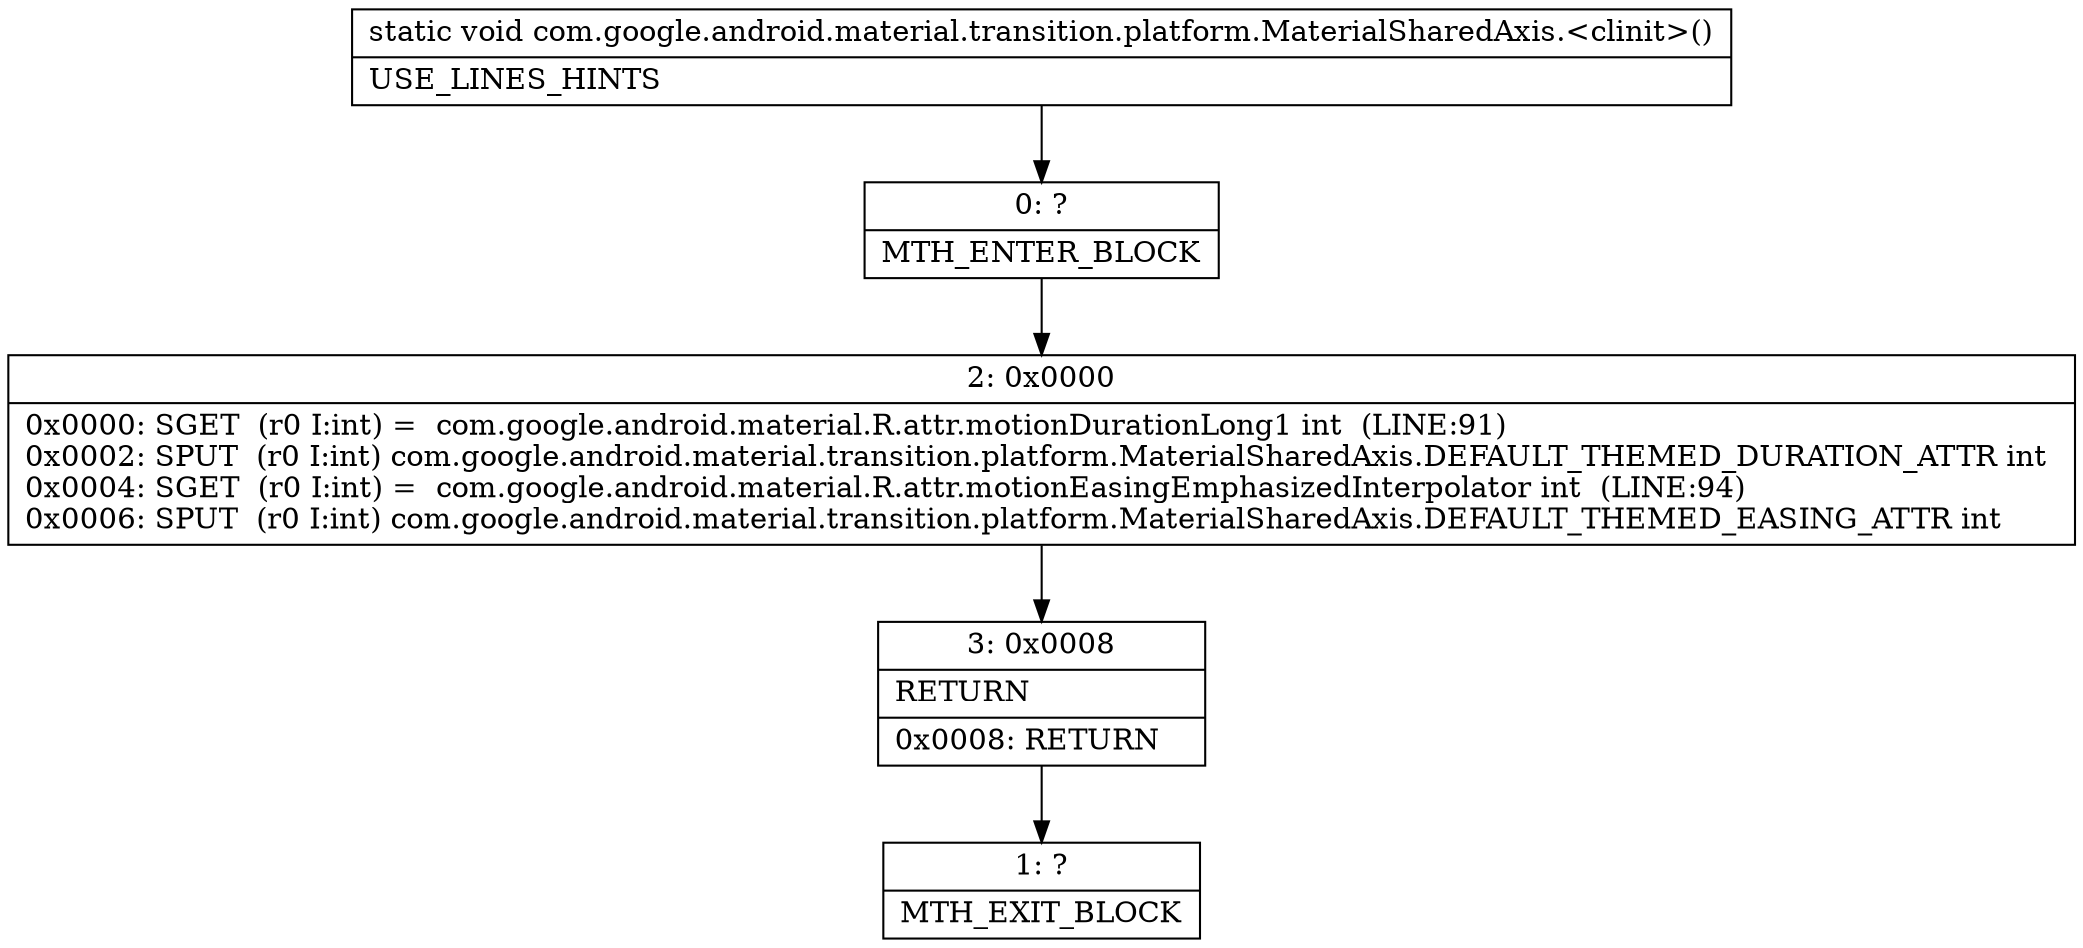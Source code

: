 digraph "CFG forcom.google.android.material.transition.platform.MaterialSharedAxis.\<clinit\>()V" {
Node_0 [shape=record,label="{0\:\ ?|MTH_ENTER_BLOCK\l}"];
Node_2 [shape=record,label="{2\:\ 0x0000|0x0000: SGET  (r0 I:int) =  com.google.android.material.R.attr.motionDurationLong1 int  (LINE:91)\l0x0002: SPUT  (r0 I:int) com.google.android.material.transition.platform.MaterialSharedAxis.DEFAULT_THEMED_DURATION_ATTR int \l0x0004: SGET  (r0 I:int) =  com.google.android.material.R.attr.motionEasingEmphasizedInterpolator int  (LINE:94)\l0x0006: SPUT  (r0 I:int) com.google.android.material.transition.platform.MaterialSharedAxis.DEFAULT_THEMED_EASING_ATTR int \l}"];
Node_3 [shape=record,label="{3\:\ 0x0008|RETURN\l|0x0008: RETURN   \l}"];
Node_1 [shape=record,label="{1\:\ ?|MTH_EXIT_BLOCK\l}"];
MethodNode[shape=record,label="{static void com.google.android.material.transition.platform.MaterialSharedAxis.\<clinit\>()  | USE_LINES_HINTS\l}"];
MethodNode -> Node_0;Node_0 -> Node_2;
Node_2 -> Node_3;
Node_3 -> Node_1;
}

